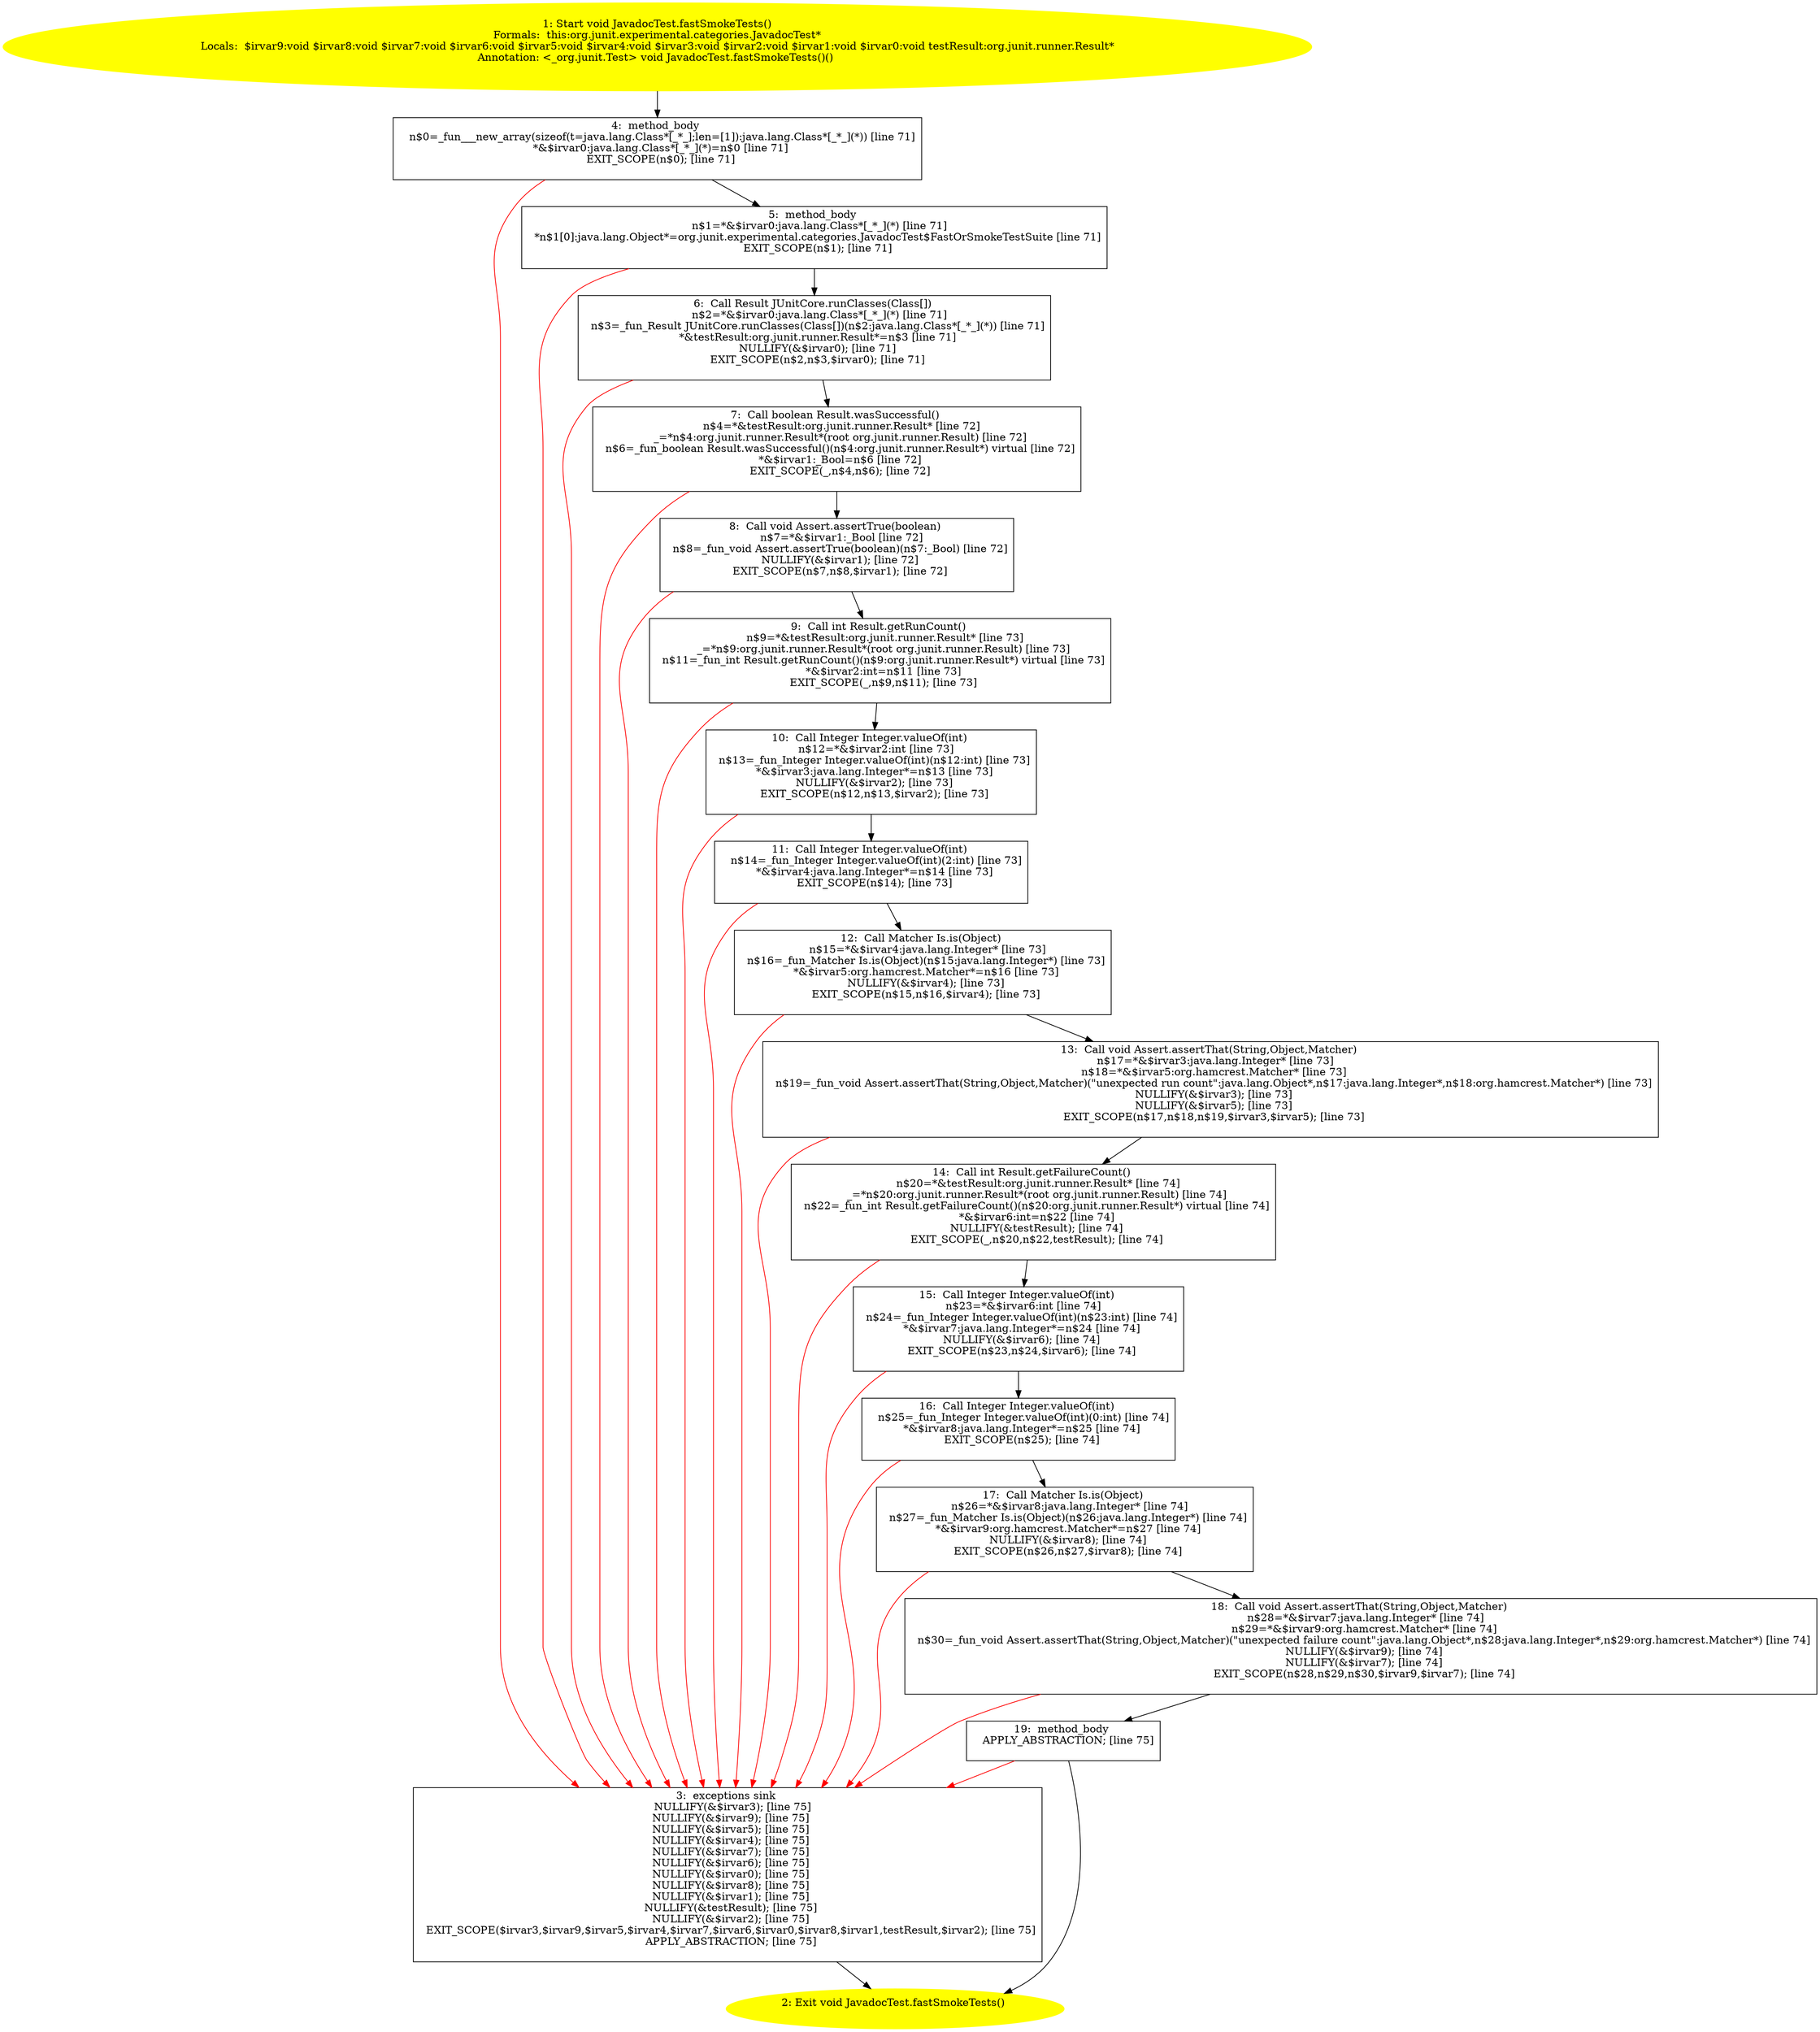 /* @generated */
digraph cfg {
"org.junit.experimental.categories.JavadocTest.fastSmokeTests():void.2ea12ca61864120b0eedb5b39deeb27b_1" [label="1: Start void JavadocTest.fastSmokeTests()\nFormals:  this:org.junit.experimental.categories.JavadocTest*\nLocals:  $irvar9:void $irvar8:void $irvar7:void $irvar6:void $irvar5:void $irvar4:void $irvar3:void $irvar2:void $irvar1:void $irvar0:void testResult:org.junit.runner.Result*\nAnnotation: <_org.junit.Test> void JavadocTest.fastSmokeTests()() \n  " color=yellow style=filled]
	

	 "org.junit.experimental.categories.JavadocTest.fastSmokeTests():void.2ea12ca61864120b0eedb5b39deeb27b_1" -> "org.junit.experimental.categories.JavadocTest.fastSmokeTests():void.2ea12ca61864120b0eedb5b39deeb27b_4" ;
"org.junit.experimental.categories.JavadocTest.fastSmokeTests():void.2ea12ca61864120b0eedb5b39deeb27b_2" [label="2: Exit void JavadocTest.fastSmokeTests() \n  " color=yellow style=filled]
	

"org.junit.experimental.categories.JavadocTest.fastSmokeTests():void.2ea12ca61864120b0eedb5b39deeb27b_3" [label="3:  exceptions sink \n   NULLIFY(&$irvar3); [line 75]\n  NULLIFY(&$irvar9); [line 75]\n  NULLIFY(&$irvar5); [line 75]\n  NULLIFY(&$irvar4); [line 75]\n  NULLIFY(&$irvar7); [line 75]\n  NULLIFY(&$irvar6); [line 75]\n  NULLIFY(&$irvar0); [line 75]\n  NULLIFY(&$irvar8); [line 75]\n  NULLIFY(&$irvar1); [line 75]\n  NULLIFY(&testResult); [line 75]\n  NULLIFY(&$irvar2); [line 75]\n  EXIT_SCOPE($irvar3,$irvar9,$irvar5,$irvar4,$irvar7,$irvar6,$irvar0,$irvar8,$irvar1,testResult,$irvar2); [line 75]\n  APPLY_ABSTRACTION; [line 75]\n " shape="box"]
	

	 "org.junit.experimental.categories.JavadocTest.fastSmokeTests():void.2ea12ca61864120b0eedb5b39deeb27b_3" -> "org.junit.experimental.categories.JavadocTest.fastSmokeTests():void.2ea12ca61864120b0eedb5b39deeb27b_2" ;
"org.junit.experimental.categories.JavadocTest.fastSmokeTests():void.2ea12ca61864120b0eedb5b39deeb27b_4" [label="4:  method_body \n   n$0=_fun___new_array(sizeof(t=java.lang.Class*[_*_];len=[1]):java.lang.Class*[_*_](*)) [line 71]\n  *&$irvar0:java.lang.Class*[_*_](*)=n$0 [line 71]\n  EXIT_SCOPE(n$0); [line 71]\n " shape="box"]
	

	 "org.junit.experimental.categories.JavadocTest.fastSmokeTests():void.2ea12ca61864120b0eedb5b39deeb27b_4" -> "org.junit.experimental.categories.JavadocTest.fastSmokeTests():void.2ea12ca61864120b0eedb5b39deeb27b_5" ;
	 "org.junit.experimental.categories.JavadocTest.fastSmokeTests():void.2ea12ca61864120b0eedb5b39deeb27b_4" -> "org.junit.experimental.categories.JavadocTest.fastSmokeTests():void.2ea12ca61864120b0eedb5b39deeb27b_3" [color="red" ];
"org.junit.experimental.categories.JavadocTest.fastSmokeTests():void.2ea12ca61864120b0eedb5b39deeb27b_5" [label="5:  method_body \n   n$1=*&$irvar0:java.lang.Class*[_*_](*) [line 71]\n  *n$1[0]:java.lang.Object*=org.junit.experimental.categories.JavadocTest$FastOrSmokeTestSuite [line 71]\n  EXIT_SCOPE(n$1); [line 71]\n " shape="box"]
	

	 "org.junit.experimental.categories.JavadocTest.fastSmokeTests():void.2ea12ca61864120b0eedb5b39deeb27b_5" -> "org.junit.experimental.categories.JavadocTest.fastSmokeTests():void.2ea12ca61864120b0eedb5b39deeb27b_6" ;
	 "org.junit.experimental.categories.JavadocTest.fastSmokeTests():void.2ea12ca61864120b0eedb5b39deeb27b_5" -> "org.junit.experimental.categories.JavadocTest.fastSmokeTests():void.2ea12ca61864120b0eedb5b39deeb27b_3" [color="red" ];
"org.junit.experimental.categories.JavadocTest.fastSmokeTests():void.2ea12ca61864120b0eedb5b39deeb27b_6" [label="6:  Call Result JUnitCore.runClasses(Class[]) \n   n$2=*&$irvar0:java.lang.Class*[_*_](*) [line 71]\n  n$3=_fun_Result JUnitCore.runClasses(Class[])(n$2:java.lang.Class*[_*_](*)) [line 71]\n  *&testResult:org.junit.runner.Result*=n$3 [line 71]\n  NULLIFY(&$irvar0); [line 71]\n  EXIT_SCOPE(n$2,n$3,$irvar0); [line 71]\n " shape="box"]
	

	 "org.junit.experimental.categories.JavadocTest.fastSmokeTests():void.2ea12ca61864120b0eedb5b39deeb27b_6" -> "org.junit.experimental.categories.JavadocTest.fastSmokeTests():void.2ea12ca61864120b0eedb5b39deeb27b_7" ;
	 "org.junit.experimental.categories.JavadocTest.fastSmokeTests():void.2ea12ca61864120b0eedb5b39deeb27b_6" -> "org.junit.experimental.categories.JavadocTest.fastSmokeTests():void.2ea12ca61864120b0eedb5b39deeb27b_3" [color="red" ];
"org.junit.experimental.categories.JavadocTest.fastSmokeTests():void.2ea12ca61864120b0eedb5b39deeb27b_7" [label="7:  Call boolean Result.wasSuccessful() \n   n$4=*&testResult:org.junit.runner.Result* [line 72]\n  _=*n$4:org.junit.runner.Result*(root org.junit.runner.Result) [line 72]\n  n$6=_fun_boolean Result.wasSuccessful()(n$4:org.junit.runner.Result*) virtual [line 72]\n  *&$irvar1:_Bool=n$6 [line 72]\n  EXIT_SCOPE(_,n$4,n$6); [line 72]\n " shape="box"]
	

	 "org.junit.experimental.categories.JavadocTest.fastSmokeTests():void.2ea12ca61864120b0eedb5b39deeb27b_7" -> "org.junit.experimental.categories.JavadocTest.fastSmokeTests():void.2ea12ca61864120b0eedb5b39deeb27b_8" ;
	 "org.junit.experimental.categories.JavadocTest.fastSmokeTests():void.2ea12ca61864120b0eedb5b39deeb27b_7" -> "org.junit.experimental.categories.JavadocTest.fastSmokeTests():void.2ea12ca61864120b0eedb5b39deeb27b_3" [color="red" ];
"org.junit.experimental.categories.JavadocTest.fastSmokeTests():void.2ea12ca61864120b0eedb5b39deeb27b_8" [label="8:  Call void Assert.assertTrue(boolean) \n   n$7=*&$irvar1:_Bool [line 72]\n  n$8=_fun_void Assert.assertTrue(boolean)(n$7:_Bool) [line 72]\n  NULLIFY(&$irvar1); [line 72]\n  EXIT_SCOPE(n$7,n$8,$irvar1); [line 72]\n " shape="box"]
	

	 "org.junit.experimental.categories.JavadocTest.fastSmokeTests():void.2ea12ca61864120b0eedb5b39deeb27b_8" -> "org.junit.experimental.categories.JavadocTest.fastSmokeTests():void.2ea12ca61864120b0eedb5b39deeb27b_9" ;
	 "org.junit.experimental.categories.JavadocTest.fastSmokeTests():void.2ea12ca61864120b0eedb5b39deeb27b_8" -> "org.junit.experimental.categories.JavadocTest.fastSmokeTests():void.2ea12ca61864120b0eedb5b39deeb27b_3" [color="red" ];
"org.junit.experimental.categories.JavadocTest.fastSmokeTests():void.2ea12ca61864120b0eedb5b39deeb27b_9" [label="9:  Call int Result.getRunCount() \n   n$9=*&testResult:org.junit.runner.Result* [line 73]\n  _=*n$9:org.junit.runner.Result*(root org.junit.runner.Result) [line 73]\n  n$11=_fun_int Result.getRunCount()(n$9:org.junit.runner.Result*) virtual [line 73]\n  *&$irvar2:int=n$11 [line 73]\n  EXIT_SCOPE(_,n$9,n$11); [line 73]\n " shape="box"]
	

	 "org.junit.experimental.categories.JavadocTest.fastSmokeTests():void.2ea12ca61864120b0eedb5b39deeb27b_9" -> "org.junit.experimental.categories.JavadocTest.fastSmokeTests():void.2ea12ca61864120b0eedb5b39deeb27b_10" ;
	 "org.junit.experimental.categories.JavadocTest.fastSmokeTests():void.2ea12ca61864120b0eedb5b39deeb27b_9" -> "org.junit.experimental.categories.JavadocTest.fastSmokeTests():void.2ea12ca61864120b0eedb5b39deeb27b_3" [color="red" ];
"org.junit.experimental.categories.JavadocTest.fastSmokeTests():void.2ea12ca61864120b0eedb5b39deeb27b_10" [label="10:  Call Integer Integer.valueOf(int) \n   n$12=*&$irvar2:int [line 73]\n  n$13=_fun_Integer Integer.valueOf(int)(n$12:int) [line 73]\n  *&$irvar3:java.lang.Integer*=n$13 [line 73]\n  NULLIFY(&$irvar2); [line 73]\n  EXIT_SCOPE(n$12,n$13,$irvar2); [line 73]\n " shape="box"]
	

	 "org.junit.experimental.categories.JavadocTest.fastSmokeTests():void.2ea12ca61864120b0eedb5b39deeb27b_10" -> "org.junit.experimental.categories.JavadocTest.fastSmokeTests():void.2ea12ca61864120b0eedb5b39deeb27b_11" ;
	 "org.junit.experimental.categories.JavadocTest.fastSmokeTests():void.2ea12ca61864120b0eedb5b39deeb27b_10" -> "org.junit.experimental.categories.JavadocTest.fastSmokeTests():void.2ea12ca61864120b0eedb5b39deeb27b_3" [color="red" ];
"org.junit.experimental.categories.JavadocTest.fastSmokeTests():void.2ea12ca61864120b0eedb5b39deeb27b_11" [label="11:  Call Integer Integer.valueOf(int) \n   n$14=_fun_Integer Integer.valueOf(int)(2:int) [line 73]\n  *&$irvar4:java.lang.Integer*=n$14 [line 73]\n  EXIT_SCOPE(n$14); [line 73]\n " shape="box"]
	

	 "org.junit.experimental.categories.JavadocTest.fastSmokeTests():void.2ea12ca61864120b0eedb5b39deeb27b_11" -> "org.junit.experimental.categories.JavadocTest.fastSmokeTests():void.2ea12ca61864120b0eedb5b39deeb27b_12" ;
	 "org.junit.experimental.categories.JavadocTest.fastSmokeTests():void.2ea12ca61864120b0eedb5b39deeb27b_11" -> "org.junit.experimental.categories.JavadocTest.fastSmokeTests():void.2ea12ca61864120b0eedb5b39deeb27b_3" [color="red" ];
"org.junit.experimental.categories.JavadocTest.fastSmokeTests():void.2ea12ca61864120b0eedb5b39deeb27b_12" [label="12:  Call Matcher Is.is(Object) \n   n$15=*&$irvar4:java.lang.Integer* [line 73]\n  n$16=_fun_Matcher Is.is(Object)(n$15:java.lang.Integer*) [line 73]\n  *&$irvar5:org.hamcrest.Matcher*=n$16 [line 73]\n  NULLIFY(&$irvar4); [line 73]\n  EXIT_SCOPE(n$15,n$16,$irvar4); [line 73]\n " shape="box"]
	

	 "org.junit.experimental.categories.JavadocTest.fastSmokeTests():void.2ea12ca61864120b0eedb5b39deeb27b_12" -> "org.junit.experimental.categories.JavadocTest.fastSmokeTests():void.2ea12ca61864120b0eedb5b39deeb27b_13" ;
	 "org.junit.experimental.categories.JavadocTest.fastSmokeTests():void.2ea12ca61864120b0eedb5b39deeb27b_12" -> "org.junit.experimental.categories.JavadocTest.fastSmokeTests():void.2ea12ca61864120b0eedb5b39deeb27b_3" [color="red" ];
"org.junit.experimental.categories.JavadocTest.fastSmokeTests():void.2ea12ca61864120b0eedb5b39deeb27b_13" [label="13:  Call void Assert.assertThat(String,Object,Matcher) \n   n$17=*&$irvar3:java.lang.Integer* [line 73]\n  n$18=*&$irvar5:org.hamcrest.Matcher* [line 73]\n  n$19=_fun_void Assert.assertThat(String,Object,Matcher)(\"unexpected run count\":java.lang.Object*,n$17:java.lang.Integer*,n$18:org.hamcrest.Matcher*) [line 73]\n  NULLIFY(&$irvar3); [line 73]\n  NULLIFY(&$irvar5); [line 73]\n  EXIT_SCOPE(n$17,n$18,n$19,$irvar3,$irvar5); [line 73]\n " shape="box"]
	

	 "org.junit.experimental.categories.JavadocTest.fastSmokeTests():void.2ea12ca61864120b0eedb5b39deeb27b_13" -> "org.junit.experimental.categories.JavadocTest.fastSmokeTests():void.2ea12ca61864120b0eedb5b39deeb27b_14" ;
	 "org.junit.experimental.categories.JavadocTest.fastSmokeTests():void.2ea12ca61864120b0eedb5b39deeb27b_13" -> "org.junit.experimental.categories.JavadocTest.fastSmokeTests():void.2ea12ca61864120b0eedb5b39deeb27b_3" [color="red" ];
"org.junit.experimental.categories.JavadocTest.fastSmokeTests():void.2ea12ca61864120b0eedb5b39deeb27b_14" [label="14:  Call int Result.getFailureCount() \n   n$20=*&testResult:org.junit.runner.Result* [line 74]\n  _=*n$20:org.junit.runner.Result*(root org.junit.runner.Result) [line 74]\n  n$22=_fun_int Result.getFailureCount()(n$20:org.junit.runner.Result*) virtual [line 74]\n  *&$irvar6:int=n$22 [line 74]\n  NULLIFY(&testResult); [line 74]\n  EXIT_SCOPE(_,n$20,n$22,testResult); [line 74]\n " shape="box"]
	

	 "org.junit.experimental.categories.JavadocTest.fastSmokeTests():void.2ea12ca61864120b0eedb5b39deeb27b_14" -> "org.junit.experimental.categories.JavadocTest.fastSmokeTests():void.2ea12ca61864120b0eedb5b39deeb27b_15" ;
	 "org.junit.experimental.categories.JavadocTest.fastSmokeTests():void.2ea12ca61864120b0eedb5b39deeb27b_14" -> "org.junit.experimental.categories.JavadocTest.fastSmokeTests():void.2ea12ca61864120b0eedb5b39deeb27b_3" [color="red" ];
"org.junit.experimental.categories.JavadocTest.fastSmokeTests():void.2ea12ca61864120b0eedb5b39deeb27b_15" [label="15:  Call Integer Integer.valueOf(int) \n   n$23=*&$irvar6:int [line 74]\n  n$24=_fun_Integer Integer.valueOf(int)(n$23:int) [line 74]\n  *&$irvar7:java.lang.Integer*=n$24 [line 74]\n  NULLIFY(&$irvar6); [line 74]\n  EXIT_SCOPE(n$23,n$24,$irvar6); [line 74]\n " shape="box"]
	

	 "org.junit.experimental.categories.JavadocTest.fastSmokeTests():void.2ea12ca61864120b0eedb5b39deeb27b_15" -> "org.junit.experimental.categories.JavadocTest.fastSmokeTests():void.2ea12ca61864120b0eedb5b39deeb27b_16" ;
	 "org.junit.experimental.categories.JavadocTest.fastSmokeTests():void.2ea12ca61864120b0eedb5b39deeb27b_15" -> "org.junit.experimental.categories.JavadocTest.fastSmokeTests():void.2ea12ca61864120b0eedb5b39deeb27b_3" [color="red" ];
"org.junit.experimental.categories.JavadocTest.fastSmokeTests():void.2ea12ca61864120b0eedb5b39deeb27b_16" [label="16:  Call Integer Integer.valueOf(int) \n   n$25=_fun_Integer Integer.valueOf(int)(0:int) [line 74]\n  *&$irvar8:java.lang.Integer*=n$25 [line 74]\n  EXIT_SCOPE(n$25); [line 74]\n " shape="box"]
	

	 "org.junit.experimental.categories.JavadocTest.fastSmokeTests():void.2ea12ca61864120b0eedb5b39deeb27b_16" -> "org.junit.experimental.categories.JavadocTest.fastSmokeTests():void.2ea12ca61864120b0eedb5b39deeb27b_17" ;
	 "org.junit.experimental.categories.JavadocTest.fastSmokeTests():void.2ea12ca61864120b0eedb5b39deeb27b_16" -> "org.junit.experimental.categories.JavadocTest.fastSmokeTests():void.2ea12ca61864120b0eedb5b39deeb27b_3" [color="red" ];
"org.junit.experimental.categories.JavadocTest.fastSmokeTests():void.2ea12ca61864120b0eedb5b39deeb27b_17" [label="17:  Call Matcher Is.is(Object) \n   n$26=*&$irvar8:java.lang.Integer* [line 74]\n  n$27=_fun_Matcher Is.is(Object)(n$26:java.lang.Integer*) [line 74]\n  *&$irvar9:org.hamcrest.Matcher*=n$27 [line 74]\n  NULLIFY(&$irvar8); [line 74]\n  EXIT_SCOPE(n$26,n$27,$irvar8); [line 74]\n " shape="box"]
	

	 "org.junit.experimental.categories.JavadocTest.fastSmokeTests():void.2ea12ca61864120b0eedb5b39deeb27b_17" -> "org.junit.experimental.categories.JavadocTest.fastSmokeTests():void.2ea12ca61864120b0eedb5b39deeb27b_18" ;
	 "org.junit.experimental.categories.JavadocTest.fastSmokeTests():void.2ea12ca61864120b0eedb5b39deeb27b_17" -> "org.junit.experimental.categories.JavadocTest.fastSmokeTests():void.2ea12ca61864120b0eedb5b39deeb27b_3" [color="red" ];
"org.junit.experimental.categories.JavadocTest.fastSmokeTests():void.2ea12ca61864120b0eedb5b39deeb27b_18" [label="18:  Call void Assert.assertThat(String,Object,Matcher) \n   n$28=*&$irvar7:java.lang.Integer* [line 74]\n  n$29=*&$irvar9:org.hamcrest.Matcher* [line 74]\n  n$30=_fun_void Assert.assertThat(String,Object,Matcher)(\"unexpected failure count\":java.lang.Object*,n$28:java.lang.Integer*,n$29:org.hamcrest.Matcher*) [line 74]\n  NULLIFY(&$irvar9); [line 74]\n  NULLIFY(&$irvar7); [line 74]\n  EXIT_SCOPE(n$28,n$29,n$30,$irvar9,$irvar7); [line 74]\n " shape="box"]
	

	 "org.junit.experimental.categories.JavadocTest.fastSmokeTests():void.2ea12ca61864120b0eedb5b39deeb27b_18" -> "org.junit.experimental.categories.JavadocTest.fastSmokeTests():void.2ea12ca61864120b0eedb5b39deeb27b_19" ;
	 "org.junit.experimental.categories.JavadocTest.fastSmokeTests():void.2ea12ca61864120b0eedb5b39deeb27b_18" -> "org.junit.experimental.categories.JavadocTest.fastSmokeTests():void.2ea12ca61864120b0eedb5b39deeb27b_3" [color="red" ];
"org.junit.experimental.categories.JavadocTest.fastSmokeTests():void.2ea12ca61864120b0eedb5b39deeb27b_19" [label="19:  method_body \n   APPLY_ABSTRACTION; [line 75]\n " shape="box"]
	

	 "org.junit.experimental.categories.JavadocTest.fastSmokeTests():void.2ea12ca61864120b0eedb5b39deeb27b_19" -> "org.junit.experimental.categories.JavadocTest.fastSmokeTests():void.2ea12ca61864120b0eedb5b39deeb27b_2" ;
	 "org.junit.experimental.categories.JavadocTest.fastSmokeTests():void.2ea12ca61864120b0eedb5b39deeb27b_19" -> "org.junit.experimental.categories.JavadocTest.fastSmokeTests():void.2ea12ca61864120b0eedb5b39deeb27b_3" [color="red" ];
}
